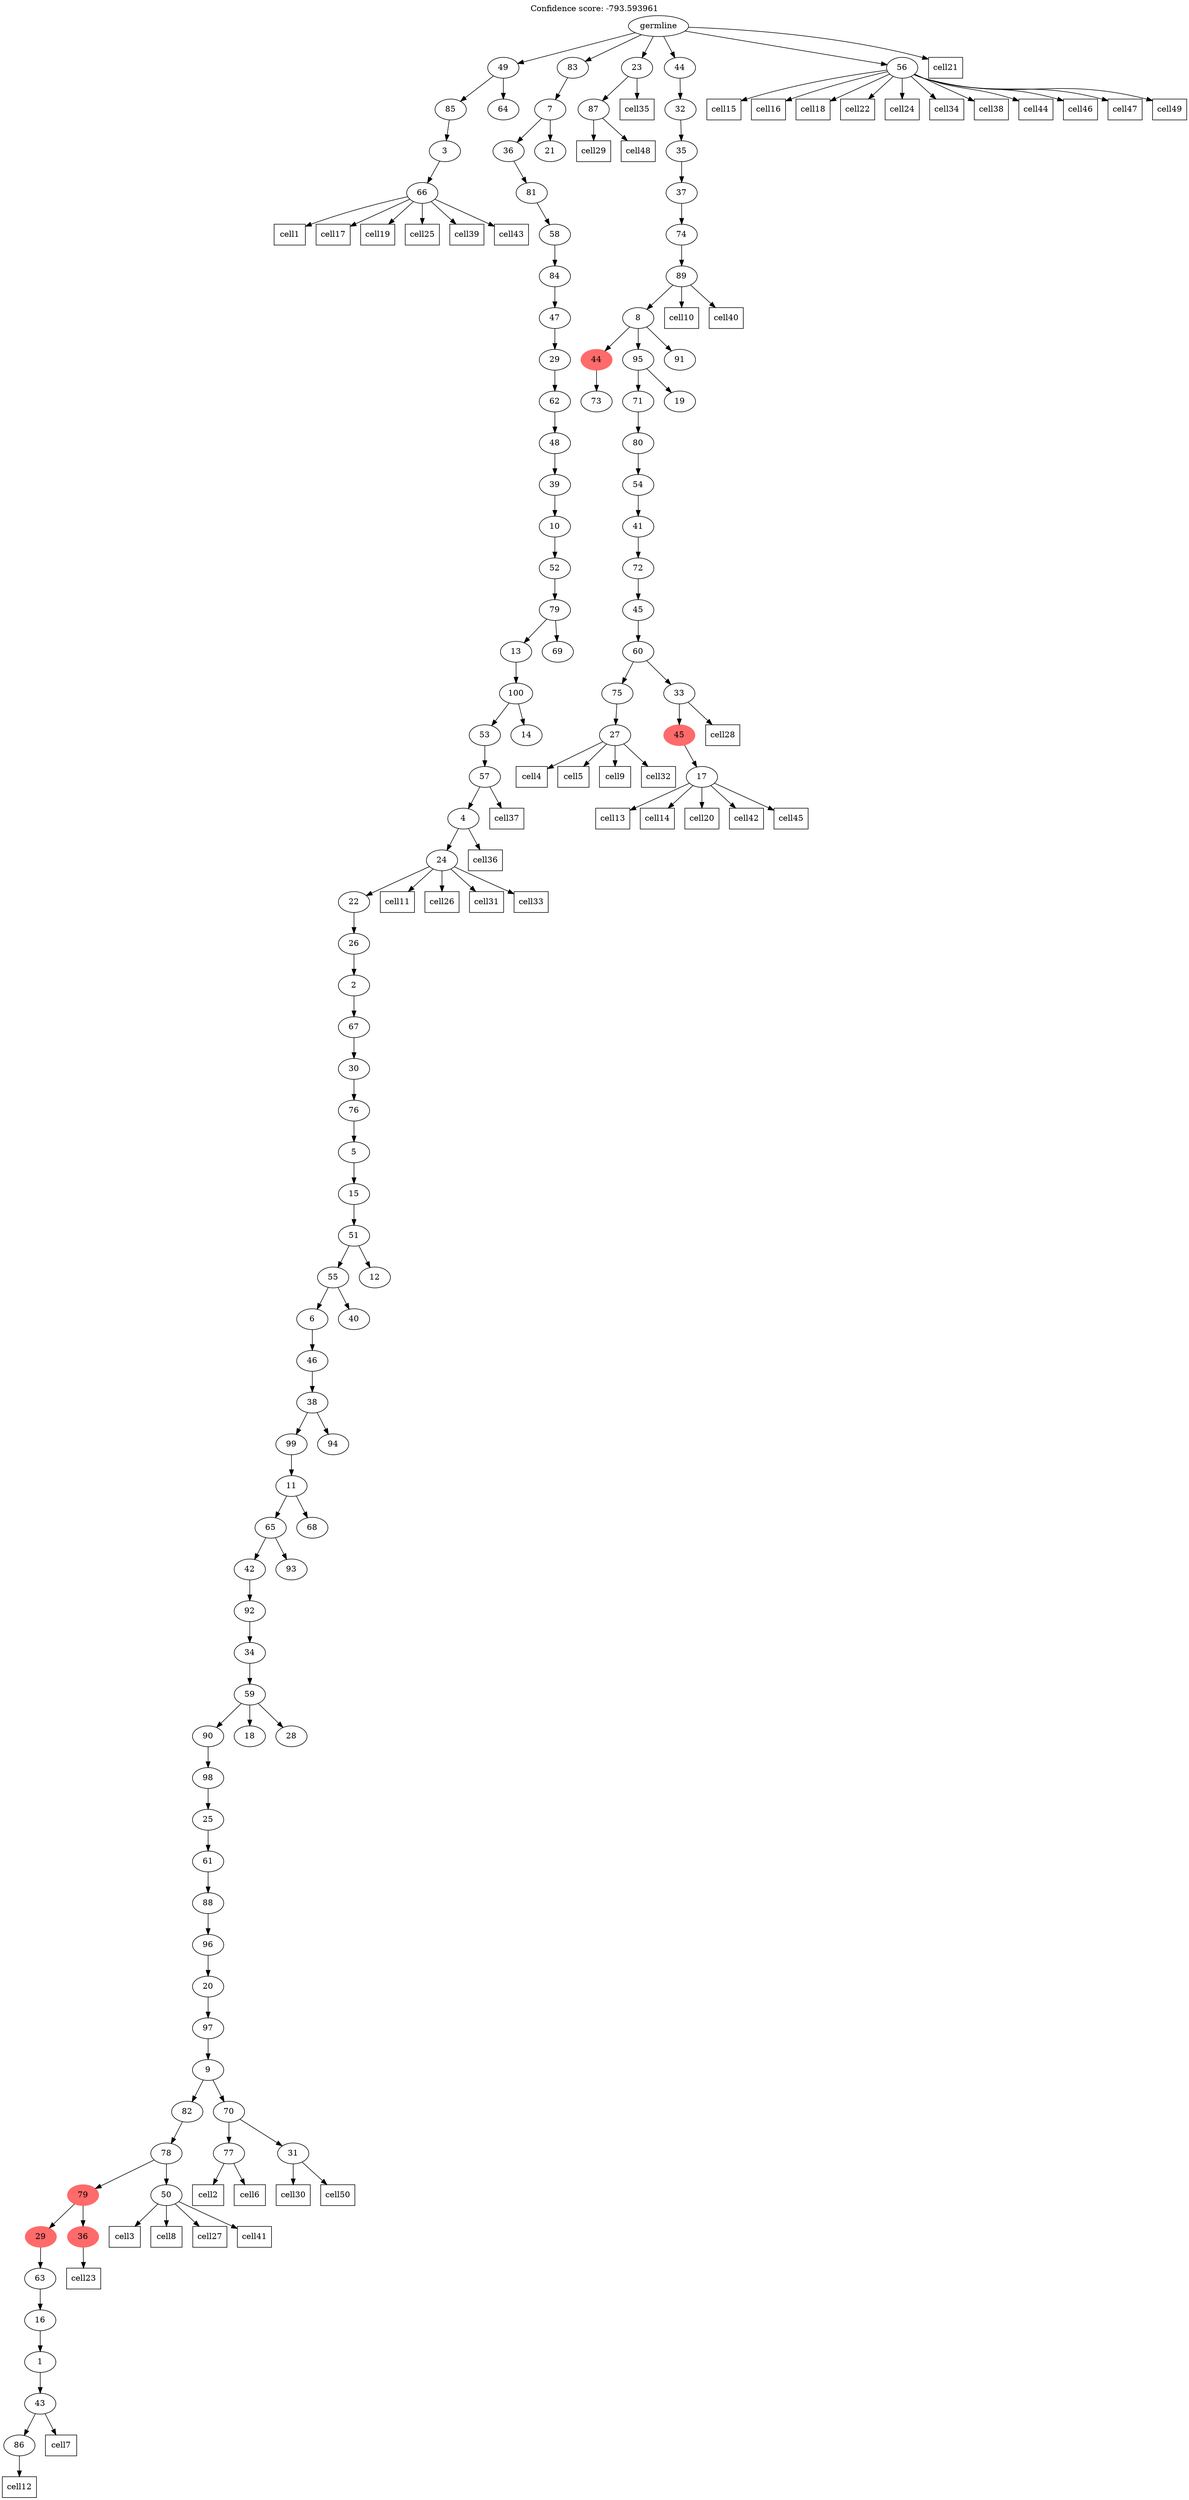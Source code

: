 digraph g {
	"103" -> "104";
	"104" [label="66"];
	"102" -> "103";
	"103" [label="3"];
	"101" -> "102";
	"102" [label="85"];
	"101" -> "105";
	"105" [label="64"];
	"89" -> "90";
	"90" [label="86"];
	"88" -> "89";
	"89" [label="43"];
	"87" -> "88";
	"88" [label="1"];
	"86" -> "87";
	"87" [label="16"];
	"85" -> "86";
	"86" [label="63"];
	"83" -> "84";
	"84" [color=indianred1, style=filled, label="36"];
	"83" -> "85";
	"85" [color=indianred1, style=filled, label="29"];
	"81" -> "82";
	"82" [label="50"];
	"81" -> "83";
	"83" [color=indianred1, style=filled, label="79"];
	"80" -> "81";
	"81" [label="78"];
	"77" -> "78";
	"78" [label="77"];
	"77" -> "79";
	"79" [label="31"];
	"76" -> "77";
	"77" [label="70"];
	"76" -> "80";
	"80" [label="82"];
	"75" -> "76";
	"76" [label="9"];
	"74" -> "75";
	"75" [label="97"];
	"73" -> "74";
	"74" [label="20"];
	"72" -> "73";
	"73" [label="96"];
	"71" -> "72";
	"72" [label="88"];
	"70" -> "71";
	"71" [label="61"];
	"69" -> "70";
	"70" [label="25"];
	"68" -> "69";
	"69" [label="98"];
	"67" -> "68";
	"68" [label="90"];
	"67" -> "91";
	"91" [label="18"];
	"67" -> "92";
	"92" [label="28"];
	"66" -> "67";
	"67" [label="59"];
	"65" -> "66";
	"66" [label="34"];
	"64" -> "65";
	"65" [label="92"];
	"63" -> "64";
	"64" [label="42"];
	"63" -> "93";
	"93" [label="93"];
	"62" -> "63";
	"63" [label="65"];
	"62" -> "94";
	"94" [label="68"];
	"61" -> "62";
	"62" [label="11"];
	"60" -> "61";
	"61" [label="99"];
	"60" -> "95";
	"95" [label="94"];
	"59" -> "60";
	"60" [label="38"];
	"58" -> "59";
	"59" [label="46"];
	"57" -> "58";
	"58" [label="6"];
	"57" -> "96";
	"96" [label="40"];
	"56" -> "57";
	"57" [label="55"];
	"56" -> "97";
	"97" [label="12"];
	"55" -> "56";
	"56" [label="51"];
	"54" -> "55";
	"55" [label="15"];
	"53" -> "54";
	"54" [label="5"];
	"52" -> "53";
	"53" [label="76"];
	"51" -> "52";
	"52" [label="30"];
	"50" -> "51";
	"51" [label="67"];
	"49" -> "50";
	"50" [label="2"];
	"48" -> "49";
	"49" [label="26"];
	"47" -> "48";
	"48" [label="22"];
	"46" -> "47";
	"47" [label="24"];
	"45" -> "46";
	"46" [label="4"];
	"44" -> "45";
	"45" [label="57"];
	"43" -> "44";
	"44" [label="53"];
	"43" -> "98";
	"98" [label="14"];
	"42" -> "43";
	"43" [label="100"];
	"41" -> "42";
	"42" [label="13"];
	"41" -> "99";
	"99" [label="69"];
	"40" -> "41";
	"41" [label="79"];
	"39" -> "40";
	"40" [label="52"];
	"38" -> "39";
	"39" [label="10"];
	"37" -> "38";
	"38" [label="39"];
	"36" -> "37";
	"37" [label="48"];
	"35" -> "36";
	"36" [label="62"];
	"34" -> "35";
	"35" [label="29"];
	"33" -> "34";
	"34" [label="47"];
	"32" -> "33";
	"33" [label="84"];
	"31" -> "32";
	"32" [label="58"];
	"30" -> "31";
	"31" [label="81"];
	"29" -> "30";
	"30" [label="36"];
	"29" -> "100";
	"100" [label="21"];
	"28" -> "29";
	"29" [label="7"];
	"26" -> "27";
	"27" [label="87"];
	"24" -> "25";
	"25" [label="73"];
	"20" -> "21";
	"21" [label="27"];
	"18" -> "19";
	"19" [label="17"];
	"17" -> "18";
	"18" [color=indianred1, style=filled, label="45"];
	"16" -> "17";
	"17" [label="33"];
	"16" -> "20";
	"20" [label="75"];
	"15" -> "16";
	"16" [label="60"];
	"14" -> "15";
	"15" [label="45"];
	"13" -> "14";
	"14" [label="72"];
	"12" -> "13";
	"13" [label="41"];
	"11" -> "12";
	"12" [label="54"];
	"10" -> "11";
	"11" [label="80"];
	"9" -> "10";
	"10" [label="71"];
	"9" -> "22";
	"22" [label="19"];
	"8" -> "9";
	"9" [label="95"];
	"8" -> "23";
	"23" [label="91"];
	"8" -> "24";
	"24" [color=indianred1, style=filled, label="44"];
	"7" -> "8";
	"8" [label="8"];
	"6" -> "7";
	"7" [label="89"];
	"5" -> "6";
	"6" [label="74"];
	"4" -> "5";
	"5" [label="37"];
	"3" -> "4";
	"4" [label="35"];
	"2" -> "3";
	"3" [label="32"];
	"0" -> "1";
	"1" [label="56"];
	"0" -> "2";
	"2" [label="44"];
	"0" -> "26";
	"26" [label="23"];
	"0" -> "28";
	"28" [label="83"];
	"0" -> "101";
	"101" [label="49"];
	"0" [label="germline"];
	"104" -> "cell1";
	"cell1" [shape=box];
	"78" -> "cell2";
	"cell2" [shape=box];
	"82" -> "cell3";
	"cell3" [shape=box];
	"21" -> "cell4";
	"cell4" [shape=box];
	"21" -> "cell5";
	"cell5" [shape=box];
	"78" -> "cell6";
	"cell6" [shape=box];
	"89" -> "cell7";
	"cell7" [shape=box];
	"82" -> "cell8";
	"cell8" [shape=box];
	"21" -> "cell9";
	"cell9" [shape=box];
	"7" -> "cell10";
	"cell10" [shape=box];
	"47" -> "cell11";
	"cell11" [shape=box];
	"90" -> "cell12";
	"cell12" [shape=box];
	"19" -> "cell13";
	"cell13" [shape=box];
	"19" -> "cell14";
	"cell14" [shape=box];
	"1" -> "cell15";
	"cell15" [shape=box];
	"1" -> "cell16";
	"cell16" [shape=box];
	"104" -> "cell17";
	"cell17" [shape=box];
	"1" -> "cell18";
	"cell18" [shape=box];
	"104" -> "cell19";
	"cell19" [shape=box];
	"19" -> "cell20";
	"cell20" [shape=box];
	"0" -> "cell21";
	"cell21" [shape=box];
	"1" -> "cell22";
	"cell22" [shape=box];
	"84" -> "cell23";
	"cell23" [shape=box];
	"1" -> "cell24";
	"cell24" [shape=box];
	"104" -> "cell25";
	"cell25" [shape=box];
	"47" -> "cell26";
	"cell26" [shape=box];
	"82" -> "cell27";
	"cell27" [shape=box];
	"17" -> "cell28";
	"cell28" [shape=box];
	"27" -> "cell29";
	"cell29" [shape=box];
	"79" -> "cell30";
	"cell30" [shape=box];
	"47" -> "cell31";
	"cell31" [shape=box];
	"21" -> "cell32";
	"cell32" [shape=box];
	"47" -> "cell33";
	"cell33" [shape=box];
	"1" -> "cell34";
	"cell34" [shape=box];
	"26" -> "cell35";
	"cell35" [shape=box];
	"46" -> "cell36";
	"cell36" [shape=box];
	"45" -> "cell37";
	"cell37" [shape=box];
	"1" -> "cell38";
	"cell38" [shape=box];
	"104" -> "cell39";
	"cell39" [shape=box];
	"7" -> "cell40";
	"cell40" [shape=box];
	"82" -> "cell41";
	"cell41" [shape=box];
	"19" -> "cell42";
	"cell42" [shape=box];
	"104" -> "cell43";
	"cell43" [shape=box];
	"1" -> "cell44";
	"cell44" [shape=box];
	"19" -> "cell45";
	"cell45" [shape=box];
	"1" -> "cell46";
	"cell46" [shape=box];
	"1" -> "cell47";
	"cell47" [shape=box];
	"27" -> "cell48";
	"cell48" [shape=box];
	"1" -> "cell49";
	"cell49" [shape=box];
	"79" -> "cell50";
	"cell50" [shape=box];
	labelloc="t";
	label="Confidence score: -793.593961";
}
